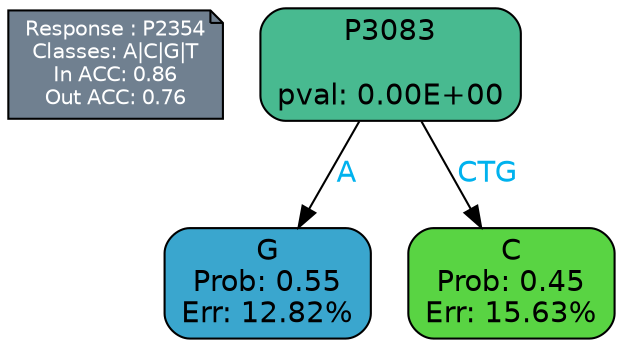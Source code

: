 digraph Tree {
node [shape=box, style="filled, rounded", color="black", fontname=helvetica] ;
graph [ranksep=equally, splines=polylines, bgcolor=transparent, dpi=600] ;
edge [fontname=helvetica] ;
LEGEND [label="Response : P2354
Classes: A|C|G|T
In ACC: 0.86
Out ACC: 0.76
",shape=note,align=left,style=filled,fillcolor="slategray",fontcolor="white",fontsize=10];1 [label="P3083

pval: 0.00E+00", fillcolor="#48ba90"] ;
2 [label="G
Prob: 0.55
Err: 12.82%", fillcolor="#3aa6ce"] ;
3 [label="C
Prob: 0.45
Err: 15.63%", fillcolor="#59d443"] ;
1 -> 2 [label="A",fontcolor=deepskyblue2] ;
1 -> 3 [label="CTG",fontcolor=deepskyblue2] ;
{rank = same; 2;3;}{rank = same; LEGEND;1;}}